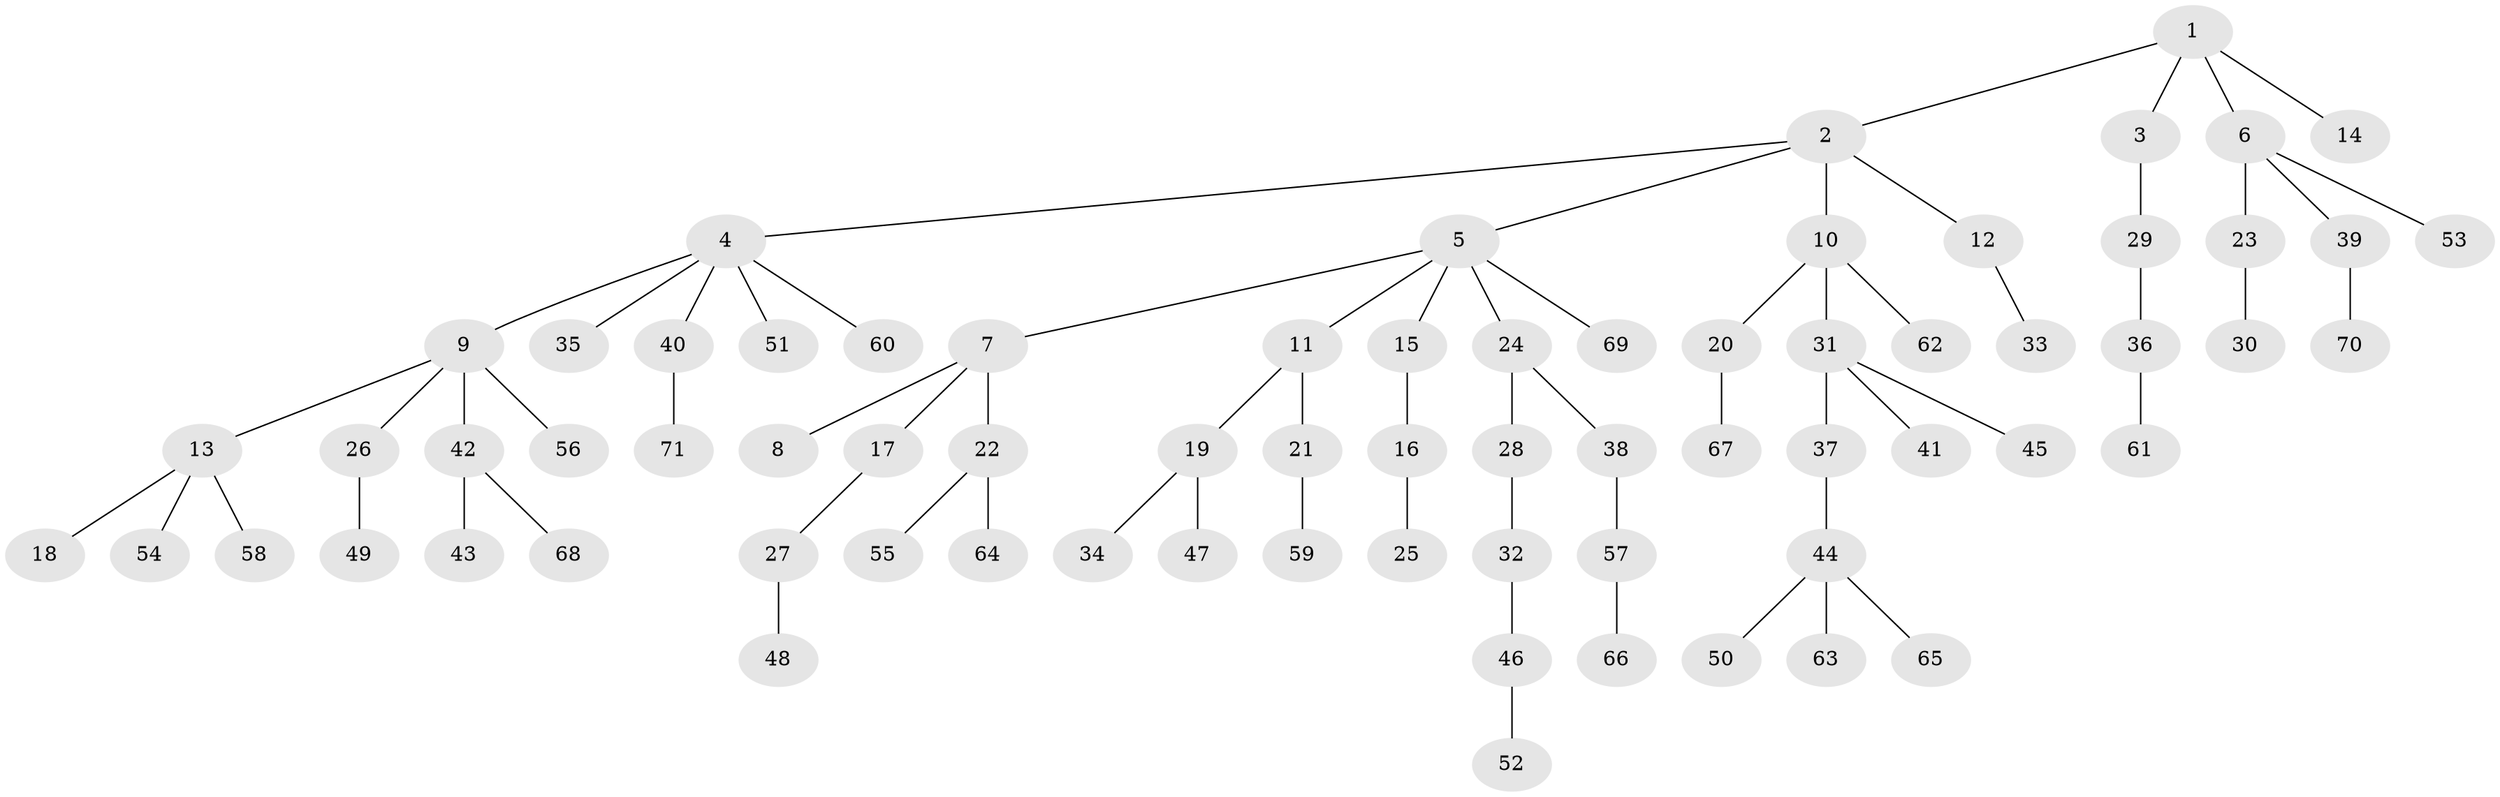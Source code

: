 // Generated by graph-tools (version 1.1) at 2025/26/03/09/25 03:26:27]
// undirected, 71 vertices, 70 edges
graph export_dot {
graph [start="1"]
  node [color=gray90,style=filled];
  1;
  2;
  3;
  4;
  5;
  6;
  7;
  8;
  9;
  10;
  11;
  12;
  13;
  14;
  15;
  16;
  17;
  18;
  19;
  20;
  21;
  22;
  23;
  24;
  25;
  26;
  27;
  28;
  29;
  30;
  31;
  32;
  33;
  34;
  35;
  36;
  37;
  38;
  39;
  40;
  41;
  42;
  43;
  44;
  45;
  46;
  47;
  48;
  49;
  50;
  51;
  52;
  53;
  54;
  55;
  56;
  57;
  58;
  59;
  60;
  61;
  62;
  63;
  64;
  65;
  66;
  67;
  68;
  69;
  70;
  71;
  1 -- 2;
  1 -- 3;
  1 -- 6;
  1 -- 14;
  2 -- 4;
  2 -- 5;
  2 -- 10;
  2 -- 12;
  3 -- 29;
  4 -- 9;
  4 -- 35;
  4 -- 40;
  4 -- 51;
  4 -- 60;
  5 -- 7;
  5 -- 11;
  5 -- 15;
  5 -- 24;
  5 -- 69;
  6 -- 23;
  6 -- 39;
  6 -- 53;
  7 -- 8;
  7 -- 17;
  7 -- 22;
  9 -- 13;
  9 -- 26;
  9 -- 42;
  9 -- 56;
  10 -- 20;
  10 -- 31;
  10 -- 62;
  11 -- 19;
  11 -- 21;
  12 -- 33;
  13 -- 18;
  13 -- 54;
  13 -- 58;
  15 -- 16;
  16 -- 25;
  17 -- 27;
  19 -- 34;
  19 -- 47;
  20 -- 67;
  21 -- 59;
  22 -- 55;
  22 -- 64;
  23 -- 30;
  24 -- 28;
  24 -- 38;
  26 -- 49;
  27 -- 48;
  28 -- 32;
  29 -- 36;
  31 -- 37;
  31 -- 41;
  31 -- 45;
  32 -- 46;
  36 -- 61;
  37 -- 44;
  38 -- 57;
  39 -- 70;
  40 -- 71;
  42 -- 43;
  42 -- 68;
  44 -- 50;
  44 -- 63;
  44 -- 65;
  46 -- 52;
  57 -- 66;
}
